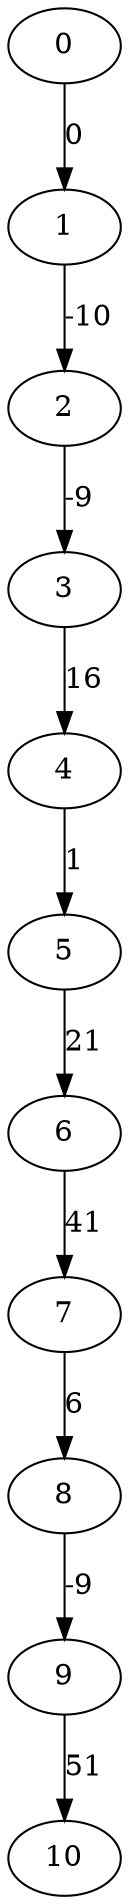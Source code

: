 digraph mon_graph {
	0 -> 1 [label=0];
	1 -> 2 [label=-10];
	2 -> 3 [label=-9];
	3 -> 4 [label=16];
	4 -> 5 [label=1];
	5 -> 6 [label=21];
	6 -> 7 [label=41];
	7 -> 8 [label=6];
	8 -> 9 [label=-9];
	9 -> 10 [label=51];
}